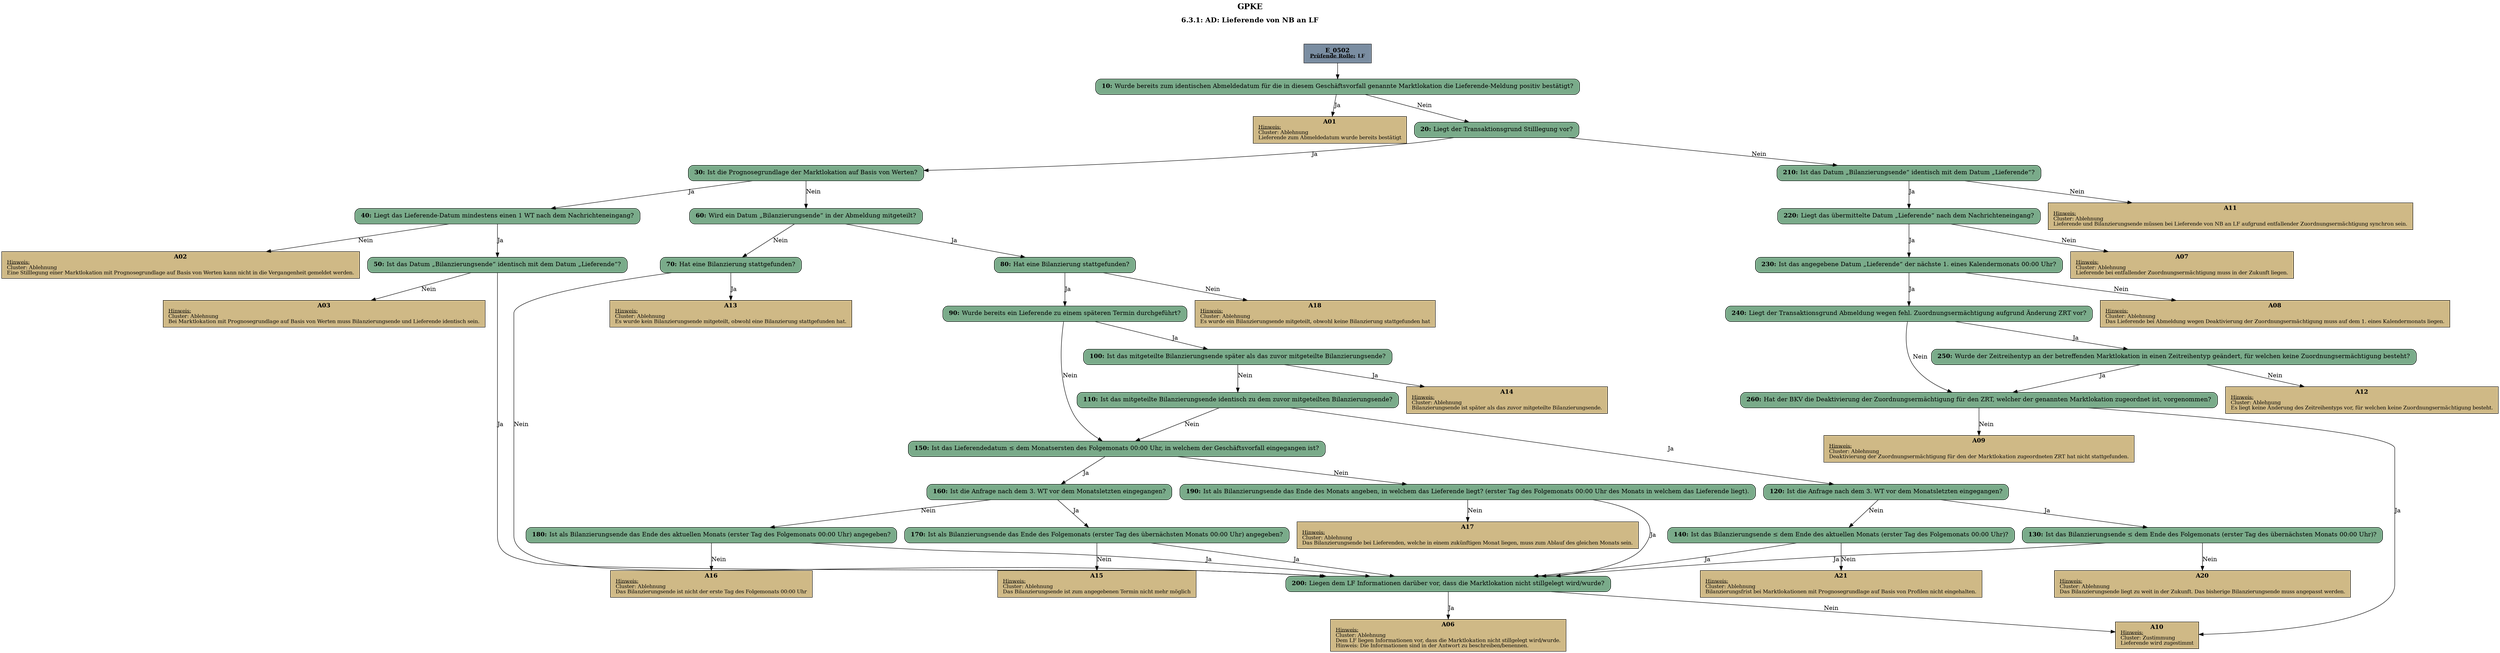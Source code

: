 digraph D {
    labelloc="t";
    label=<<B><FONT POINT-SIZE="18">GPKE</FONT></B><BR/><BR/><B><FONT POINT-SIZE="16">6.3.1: AD: Lieferende von NB an LF</FONT></B><BR/><BR/><BR/><BR/>>;
    "Start" [margin="0.2,0.12", shape=box, style=filled, fillcolor="#7a8da1", label=<<B>E_0502</B><BR align="center"/><FONT point-size="12"><B><U>Prüfende Rolle:</U> LF</B></FONT><BR align="center"/>>];
    "10" [margin="0.2,0.12", shape=box, style="filled,rounded", fillcolor="#7aab8a", label=<<B>10: </B>Wurde bereits zum identischen Abmeldedatum für die in diesem Geschäftsvorfall genannte Marktlokation die Lieferende-Meldung positiv bestätigt?<BR align="left"/>>];
    "A01" [margin="0.17,0.08", shape=box, style=filled, fillcolor="#cfb986", label=<<B>A01</B><BR align="center"/><FONT point-size="12"><U>Hinweis:</U><BR align="left"/>Cluster: Ablehnung<BR align="left"/>Lieferende zum Abmeldedatum wurde bereits bestätigt<BR align="left"/></FONT>>];
    "20" [margin="0.2,0.12", shape=box, style="filled,rounded", fillcolor="#7aab8a", label=<<B>20: </B>Liegt der Transaktionsgrund Stilllegung vor?<BR align="left"/>>];
    "30" [margin="0.2,0.12", shape=box, style="filled,rounded", fillcolor="#7aab8a", label=<<B>30: </B>Ist die Prognosegrundlage der Marktlokation auf Basis von Werten?<BR align="left"/>>];
    "40" [margin="0.2,0.12", shape=box, style="filled,rounded", fillcolor="#7aab8a", label=<<B>40: </B>Liegt das Lieferende-Datum mindestens einen 1 WT nach dem Nachrichteneingang?<BR align="left"/>>];
    "A02" [margin="0.17,0.08", shape=box, style=filled, fillcolor="#cfb986", label=<<B>A02</B><BR align="center"/><FONT point-size="12"><U>Hinweis:</U><BR align="left"/>Cluster: Ablehnung<BR align="left"/>Eine Stilllegung einer Marktlokation mit Prognosegrundlage auf Basis von Werten kann nicht in die Vergangenheit gemeldet werden.<BR align="left"/></FONT>>];
    "50" [margin="0.2,0.12", shape=box, style="filled,rounded", fillcolor="#7aab8a", label=<<B>50: </B>Ist das Datum „Bilanzierungsende“ identisch mit dem Datum „Lieferende“?<BR align="left"/>>];
    "A03" [margin="0.17,0.08", shape=box, style=filled, fillcolor="#cfb986", label=<<B>A03</B><BR align="center"/><FONT point-size="12"><U>Hinweis:</U><BR align="left"/>Cluster: Ablehnung<BR align="left"/>Bei Marktlokation mit Prognosegrundlage auf Basis von Werten muss Bilanzierungsende und Lieferende identisch sein.<BR align="left"/></FONT>>];
    "60" [margin="0.2,0.12", shape=box, style="filled,rounded", fillcolor="#7aab8a", label=<<B>60: </B>Wird ein Datum „Bilanzierungsende“ in der Abmeldung mitgeteilt?<BR align="left"/>>];
    "70" [margin="0.2,0.12", shape=box, style="filled,rounded", fillcolor="#7aab8a", label=<<B>70: </B>Hat eine Bilanzierung stattgefunden?<BR align="left"/>>];
    "A13" [margin="0.17,0.08", shape=box, style=filled, fillcolor="#cfb986", label=<<B>A13</B><BR align="center"/><FONT point-size="12"><U>Hinweis:</U><BR align="left"/>Cluster: Ablehnung<BR align="left"/>Es wurde kein Bilanzierungsende mitgeteilt, obwohl eine Bilanzierung stattgefunden hat.<BR align="left"/></FONT>>];
    "80" [margin="0.2,0.12", shape=box, style="filled,rounded", fillcolor="#7aab8a", label=<<B>80: </B>Hat eine Bilanzierung stattgefunden?<BR align="left"/>>];
    "A18" [margin="0.17,0.08", shape=box, style=filled, fillcolor="#cfb986", label=<<B>A18</B><BR align="center"/><FONT point-size="12"><U>Hinweis:</U><BR align="left"/>Cluster: Ablehnung<BR align="left"/>Es wurde ein Bilanzierungsende mitgeteilt, obwohl keine Bilanzierung stattgefunden hat<BR align="left"/></FONT>>];
    "90" [margin="0.2,0.12", shape=box, style="filled,rounded", fillcolor="#7aab8a", label=<<B>90: </B>Wurde bereits ein Lieferende zu einem späteren Termin durchgeführt?<BR align="left"/>>];
    "100" [margin="0.2,0.12", shape=box, style="filled,rounded", fillcolor="#7aab8a", label=<<B>100: </B>Ist das mitgeteilte Bilanzierungsende später als das zuvor mitgeteilte Bilanzierungsende?<BR align="left"/>>];
    "A14" [margin="0.17,0.08", shape=box, style=filled, fillcolor="#cfb986", label=<<B>A14</B><BR align="center"/><FONT point-size="12"><U>Hinweis:</U><BR align="left"/>Cluster: Ablehnung<BR align="left"/>Bilanzierungsende ist später als das zuvor mitgeteilte Bilanzierungsende.<BR align="left"/></FONT>>];
    "110" [margin="0.2,0.12", shape=box, style="filled,rounded", fillcolor="#7aab8a", label=<<B>110: </B>Ist das mitgeteilte Bilanzierungsende identisch zu dem zuvor mitgeteilten Bilanzierungsende?<BR align="left"/>>];
    "120" [margin="0.2,0.12", shape=box, style="filled,rounded", fillcolor="#7aab8a", label=<<B>120: </B>Ist die Anfrage nach dem 3. WT vor dem Monatsletzten eingegangen?<BR align="left"/>>];
    "130" [margin="0.2,0.12", shape=box, style="filled,rounded", fillcolor="#7aab8a", label=<<B>130: </B>Ist das Bilanzierungsende ≤ dem Ende des Folgemonats (erster Tag des übernächsten Monats 00:00 Uhr)?<BR align="left"/>>];
    "A20" [margin="0.17,0.08", shape=box, style=filled, fillcolor="#cfb986", label=<<B>A20</B><BR align="center"/><FONT point-size="12"><U>Hinweis:</U><BR align="left"/>Cluster: Ablehnung<BR align="left"/>Das Bilanzierungsende liegt zu weit in der Zukunft. Das bisherige Bilanzierungsende muss angepasst werden.<BR align="left"/></FONT>>];
    "140" [margin="0.2,0.12", shape=box, style="filled,rounded", fillcolor="#7aab8a", label=<<B>140: </B>Ist das Bilanzierungsende ≤ dem Ende des aktuellen Monats (erster Tag des Folgemonats 00:00 Uhr)?<BR align="left"/>>];
    "A21" [margin="0.17,0.08", shape=box, style=filled, fillcolor="#cfb986", label=<<B>A21</B><BR align="center"/><FONT point-size="12"><U>Hinweis:</U><BR align="left"/>Cluster: Ablehnung<BR align="left"/>Bilanzierungsfrist bei Marktlokationen mit Prognosegrundlage auf Basis von Profilen nicht eingehalten.<BR align="left"/></FONT>>];
    "150" [margin="0.2,0.12", shape=box, style="filled,rounded", fillcolor="#7aab8a", label=<<B>150: </B>Ist das Lieferendedatum ≤ dem Monatsersten des Folgemonats 00:00 Uhr, in welchem der Geschäftsvorfall eingegangen ist?<BR align="left"/>>];
    "160" [margin="0.2,0.12", shape=box, style="filled,rounded", fillcolor="#7aab8a", label=<<B>160: </B>Ist die Anfrage nach dem 3. WT vor dem Monatsletzten eingegangen?<BR align="left"/>>];
    "170" [margin="0.2,0.12", shape=box, style="filled,rounded", fillcolor="#7aab8a", label=<<B>170: </B>Ist als Bilanzierungsende das Ende des Folgemonats (erster Tag des übernächsten Monats 00:00 Uhr) angegeben?<BR align="left"/>>];
    "A15" [margin="0.17,0.08", shape=box, style=filled, fillcolor="#cfb986", label=<<B>A15</B><BR align="center"/><FONT point-size="12"><U>Hinweis:</U><BR align="left"/>Cluster: Ablehnung<BR align="left"/>Das Bilanzierungsende ist zum angegebenen Termin nicht mehr möglich<BR align="left"/></FONT>>];
    "180" [margin="0.2,0.12", shape=box, style="filled,rounded", fillcolor="#7aab8a", label=<<B>180: </B>Ist als Bilanzierungsende das Ende des aktuellen Monats (erster Tag des Folgemonats 00:00 Uhr) angegeben?<BR align="left"/>>];
    "A16" [margin="0.17,0.08", shape=box, style=filled, fillcolor="#cfb986", label=<<B>A16</B><BR align="center"/><FONT point-size="12"><U>Hinweis:</U><BR align="left"/>Cluster: Ablehnung<BR align="left"/>Das Bilanzierungsende ist nicht der erste Tag des Folgemonats 00:00 Uhr<BR align="left"/></FONT>>];
    "190" [margin="0.2,0.12", shape=box, style="filled,rounded", fillcolor="#7aab8a", label=<<B>190: </B>Ist als Bilanzierungsende das Ende des Monats angeben, in welchem das Lieferende liegt? (erster Tag des Folgemonats 00:00 Uhr des Monats in welchem das Lieferende liegt).<BR align="left"/>>];
    "A17" [margin="0.17,0.08", shape=box, style=filled, fillcolor="#cfb986", label=<<B>A17</B><BR align="center"/><FONT point-size="12"><U>Hinweis:</U><BR align="left"/>Cluster: Ablehnung<BR align="left"/>Das Bilanzierungsende bei Lieferenden, welche in einem zukünftigen Monat liegen, muss zum Ablauf des gleichen Monats sein.<BR align="left"/></FONT>>];
    "200" [margin="0.2,0.12", shape=box, style="filled,rounded", fillcolor="#7aab8a", label=<<B>200: </B>Liegen dem LF Informationen darüber vor, dass die Marktlokation nicht stillgelegt wird/wurde?<BR align="left"/>>];
    "A06" [margin="0.17,0.08", shape=box, style=filled, fillcolor="#cfb986", label=<<B>A06</B><BR align="center"/><FONT point-size="12"><U>Hinweis:</U><BR align="left"/>Cluster: Ablehnung<BR align="left"/>Dem LF liegen Informationen vor, dass die Marktlokation nicht stillgelegt wird/wurde.<BR align="left"/>Hinweis: Die Informationen sind in der Antwort zu beschreiben/benennen.<BR align="left"/></FONT>>];
    "A10" [margin="0.17,0.08", shape=box, style=filled, fillcolor="#cfb986", label=<<B>A10</B><BR align="center"/><FONT point-size="12"><U>Hinweis:</U><BR align="left"/>Cluster: Zustimmung<BR align="left"/>Lieferende wird zugestimmt<BR align="left"/></FONT>>];
    "210" [margin="0.2,0.12", shape=box, style="filled,rounded", fillcolor="#7aab8a", label=<<B>210: </B>Ist das Datum „Bilanzierungsende“ identisch mit dem Datum „Lieferende“?<BR align="left"/>>];
    "A11" [margin="0.17,0.08", shape=box, style=filled, fillcolor="#cfb986", label=<<B>A11</B><BR align="center"/><FONT point-size="12"><U>Hinweis:</U><BR align="left"/>Cluster: Ablehnung<BR align="left"/>Lieferende und Bilanzierungsende müssen bei Lieferende von NB an LF aufgrund entfallender Zuordnungsermächtigung synchron sein.<BR align="left"/></FONT>>];
    "220" [margin="0.2,0.12", shape=box, style="filled,rounded", fillcolor="#7aab8a", label=<<B>220: </B>Liegt das übermittelte Datum „Lieferende“ nach dem Nachrichteneingang?<BR align="left"/>>];
    "A07" [margin="0.17,0.08", shape=box, style=filled, fillcolor="#cfb986", label=<<B>A07</B><BR align="center"/><FONT point-size="12"><U>Hinweis:</U><BR align="left"/>Cluster: Ablehnung<BR align="left"/>Lieferende bei entfallender Zuordnungsermächtigung muss in der Zukunft liegen.<BR align="left"/></FONT>>];
    "230" [margin="0.2,0.12", shape=box, style="filled,rounded", fillcolor="#7aab8a", label=<<B>230: </B>Ist das angegebene Datum „Lieferende“ der nächste 1. eines Kalendermonats 00:00 Uhr?<BR align="left"/>>];
    "A08" [margin="0.17,0.08", shape=box, style=filled, fillcolor="#cfb986", label=<<B>A08</B><BR align="center"/><FONT point-size="12"><U>Hinweis:</U><BR align="left"/>Cluster: Ablehnung<BR align="left"/>Das Lieferende bei Abmeldung wegen Deaktivierung der Zuordnungsermächtigung muss auf dem 1. eines Kalendermonats liegen.<BR align="left"/></FONT>>];
    "240" [margin="0.2,0.12", shape=box, style="filled,rounded", fillcolor="#7aab8a", label=<<B>240: </B>Liegt der Transaktionsgrund Abmeldung wegen fehl. Zuordnungsermächtigung aufgrund Änderung ZRT vor?<BR align="left"/>>];
    "250" [margin="0.2,0.12", shape=box, style="filled,rounded", fillcolor="#7aab8a", label=<<B>250: </B>Wurde der Zeitreihentyp an der betreffenden Marktlokation in einen Zeitreihentyp geändert, für welchen keine Zuordnungsermächtigung besteht?<BR align="left"/>>];
    "A12" [margin="0.17,0.08", shape=box, style=filled, fillcolor="#cfb986", label=<<B>A12</B><BR align="center"/><FONT point-size="12"><U>Hinweis:</U><BR align="left"/>Cluster: Ablehnung<BR align="left"/>Es liegt keine Änderung des Zeitreihentyps vor, für welchen keine Zuordnungsermächtigung besteht.<BR align="left"/></FONT>>];
    "260" [margin="0.2,0.12", shape=box, style="filled,rounded", fillcolor="#7aab8a", label=<<B>260: </B>Hat der BKV die Deaktivierung der Zuordnungsermächtigung für den ZRT, welcher der genannten Marktlokation zugeordnet ist, vorgenommen?<BR align="left"/>>];
    "A09" [margin="0.17,0.08", shape=box, style=filled, fillcolor="#cfb986", label=<<B>A09</B><BR align="center"/><FONT point-size="12"><U>Hinweis:</U><BR align="left"/>Cluster: Ablehnung<BR align="left"/>Deaktivierung der Zuordnungsermächtigung für den der Marktlokation zugeordneten ZRT hat nicht stattgefunden.<BR align="left"/></FONT>>];

    "Start" -> "10";
    "10" -> "A01" [label="Ja"];
    "10" -> "20" [label="Nein"];
    "20" -> "30" [label="Ja"];
    "20" -> "210" [label="Nein"];
    "30" -> "40" [label="Ja"];
    "30" -> "60" [label="Nein"];
    "40" -> "A02" [label="Nein"];
    "40" -> "50" [label="Ja"];
    "50" -> "A03" [label="Nein"];
    "50" -> "200" [label="Ja"];
    "60" -> "80" [label="Ja"];
    "60" -> "70" [label="Nein"];
    "70" -> "A13" [label="Ja"];
    "70" -> "200" [label="Nein"];
    "80" -> "A18" [label="Nein"];
    "80" -> "90" [label="Ja"];
    "90" -> "100" [label="Ja"];
    "90" -> "150" [label="Nein"];
    "100" -> "A14" [label="Ja"];
    "100" -> "110" [label="Nein"];
    "110" -> "120" [label="Ja"];
    "110" -> "150" [label="Nein"];
    "120" -> "130" [label="Ja"];
    "120" -> "140" [label="Nein"];
    "130" -> "A20" [label="Nein"];
    "130" -> "200" [label="Ja"];
    "140" -> "A21" [label="Nein"];
    "140" -> "200" [label="Ja"];
    "150" -> "160" [label="Ja"];
    "150" -> "190" [label="Nein"];
    "160" -> "170" [label="Ja"];
    "160" -> "180" [label="Nein"];
    "170" -> "A15" [label="Nein"];
    "170" -> "200" [label="Ja"];
    "180" -> "A16" [label="Nein"];
    "180" -> "200" [label="Ja"];
    "190" -> "A17" [label="Nein"];
    "190" -> "200" [label="Ja"];
    "200" -> "A06" [label="Ja"];
    "200" -> "A10" [label="Nein"];
    "210" -> "A11" [label="Nein"];
    "210" -> "220" [label="Ja"];
    "220" -> "A07" [label="Nein"];
    "220" -> "230" [label="Ja"];
    "230" -> "A08" [label="Nein"];
    "230" -> "240" [label="Ja"];
    "240" -> "250" [label="Ja"];
    "240" -> "260" [label="Nein"];
    "250" -> "A12" [label="Nein"];
    "250" -> "260" [label="Ja"];
    "260" -> "A09" [label="Nein"];
    "260" -> "A10" [label="Ja"];

    bgcolor="transparent";
}